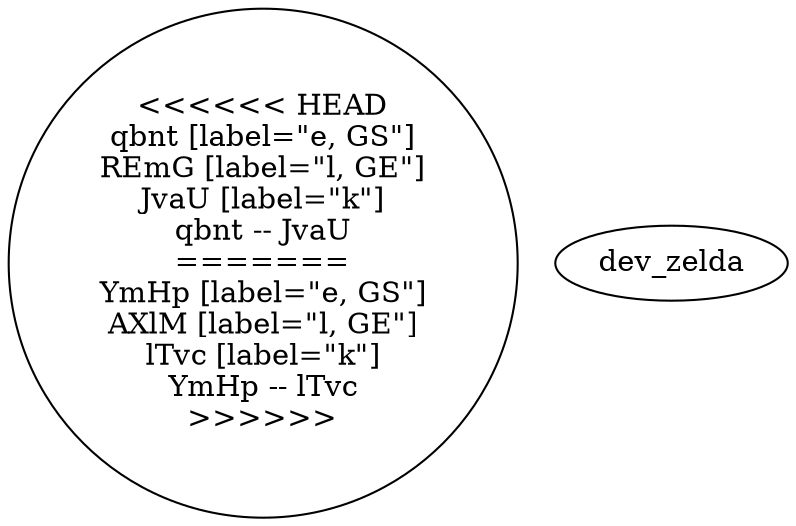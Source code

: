 graph {
<<<<<<< HEAD
qbnt [label="e, GS"]
REmG [label="l, GE"]
JvaU [label="k"]
qbnt -- JvaU
=======
YmHp [label="e, GS"]
AXlM [label="l, GE"]
lTvc [label="k"]
YmHp -- lTvc
>>>>>>> dev_zelda
}